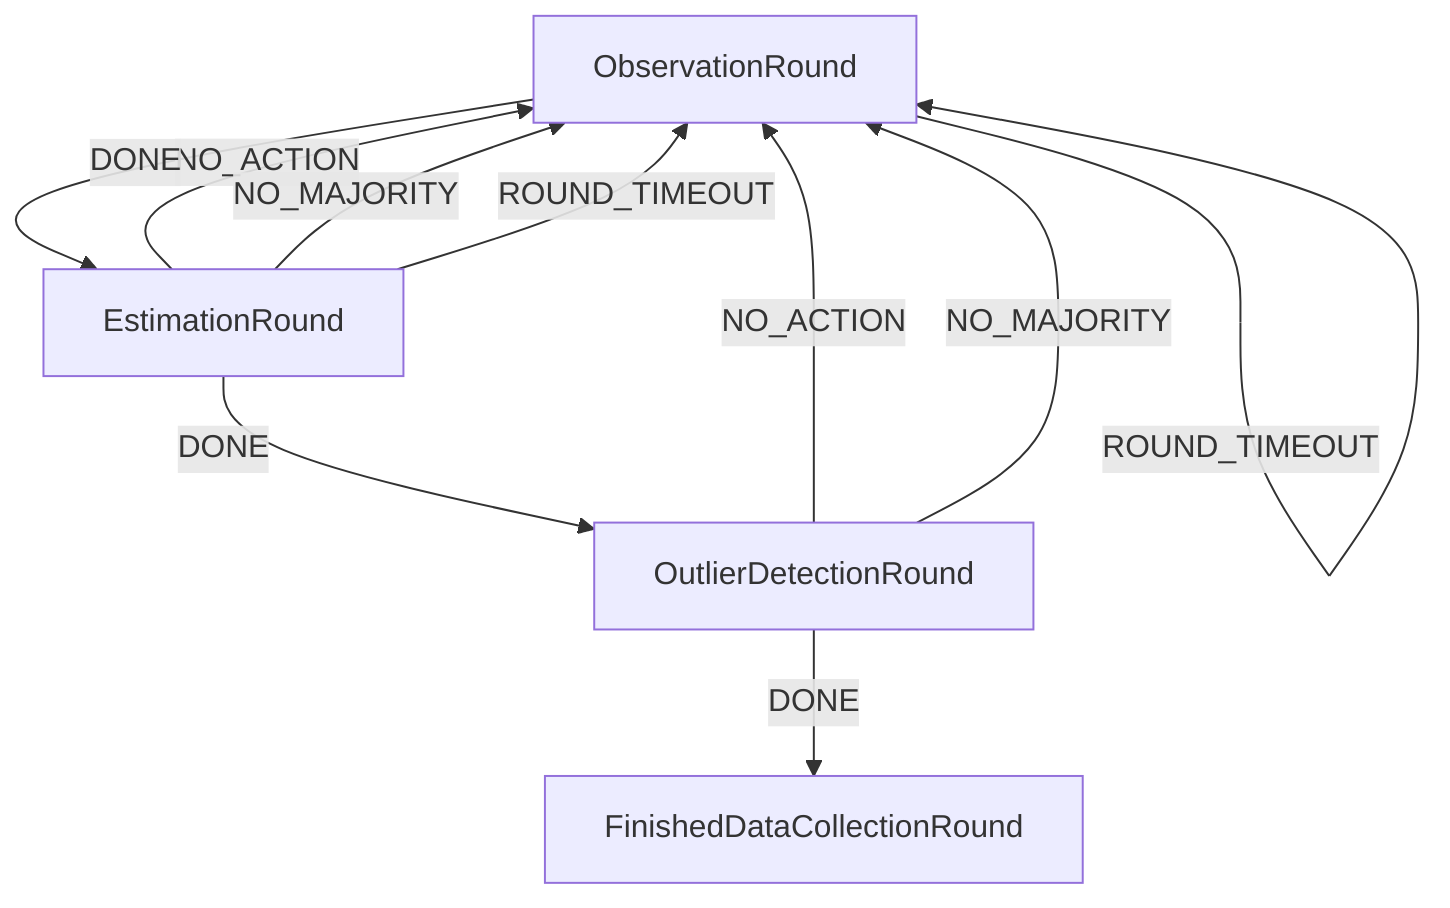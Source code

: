 graph TD
  ObservationRound
  EstimationRound
  FinishedDataCollectionRound
  ObservationRound
  OutlierDetectionRound
  EstimationRound -->|DONE| OutlierDetectionRound
  EstimationRound -->|NO_ACTION| ObservationRound
  EstimationRound -->|NO_MAJORITY| ObservationRound
  EstimationRound -->|ROUND_TIMEOUT| ObservationRound
  ObservationRound -->|DONE| EstimationRound
  ObservationRound -->|NO_ACTION| ObservationRound
  ObservationRound -->|NO_MAJORITY| ObservationRound
  ObservationRound -->|ROUND_TIMEOUT| ObservationRound
  OutlierDetectionRound -->|DONE| FinishedDataCollectionRound
  OutlierDetectionRound -->|NO_ACTION| ObservationRound
  OutlierDetectionRound -->|NO_MAJORITY| ObservationRound